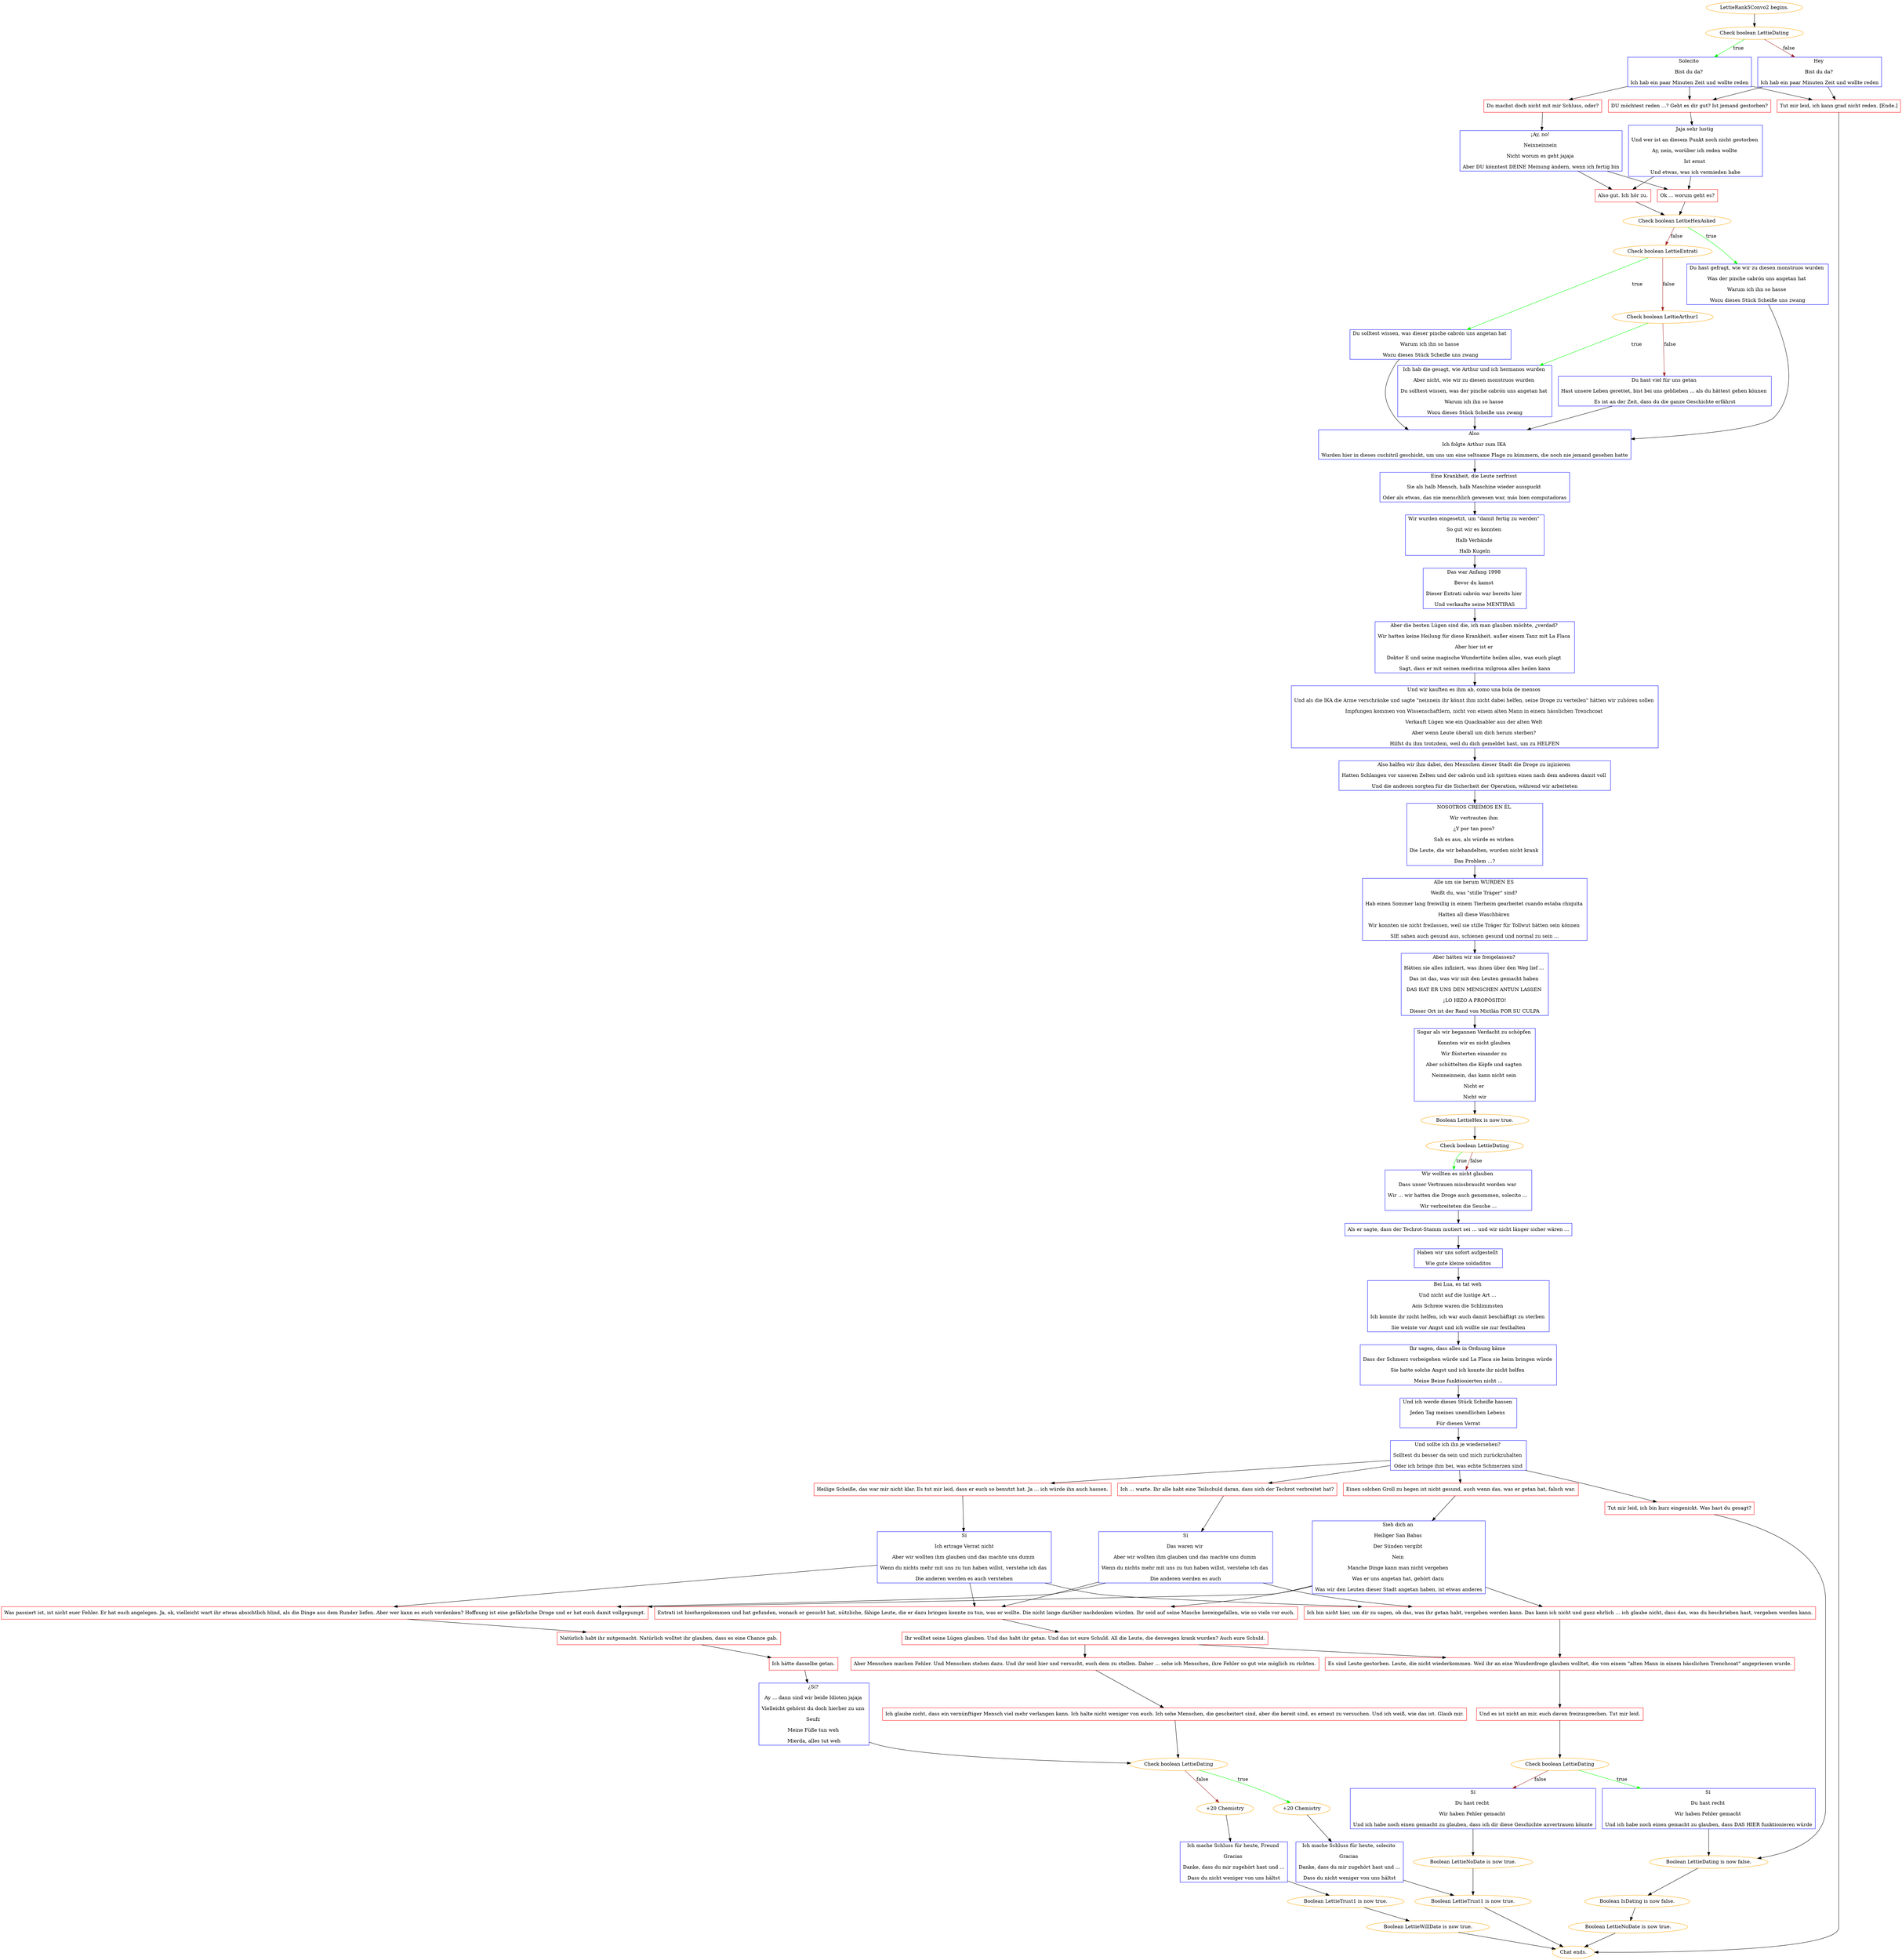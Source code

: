 digraph {
	"LettieRank5Convo2 begins." [color=orange];
		"LettieRank5Convo2 begins." -> j3526029970;
	j3526029970 [label="Check boolean LettieDating",color=orange];
		j3526029970 -> j257626083 [label=true,color=green];
		j3526029970 -> j2220009020 [label=false,color=brown];
	j257626083 [label="Solecito 
Bist du da? 
Ich hab ein paar Minuten Zeit und wollte reden",shape=box,color=blue];
		j257626083 -> j2888384362;
		j257626083 -> j217967774;
		j257626083 -> j1167524277;
	j2220009020 [label="Hey 
Bist du da? 
Ich hab ein paar Minuten Zeit und wollte reden",shape=box,color=blue];
		j2220009020 -> j217967774;
		j2220009020 -> j1167524277;
	j2888384362 [label="Du machst doch nicht mit mir Schluss, oder?",shape=box,color=red];
		j2888384362 -> j1120390920;
	j217967774 [label="DU möchtest reden ...? Geht es dir gut? Ist jemand gestorben?",shape=box,color=red];
		j217967774 -> j567038368;
	j1167524277 [label="Tut mir leid, ich kann grad nicht reden. [Ende.]",shape=box,color=red];
		j1167524277 -> "Chat ends.";
	j1120390920 [label="¡Ay, no! 
Neinneinnein 
Nicht worum es geht jajaja 
Aber DU könntest DEINE Meinung ändern, wenn ich fertig bin",shape=box,color=blue];
		j1120390920 -> j781616735;
		j1120390920 -> j3028424125;
	j567038368 [label="Jaja sehr lustig 
Und wer ist an diesem Punkt noch nicht gestorben 
Ay, nein, worüber ich reden wollte 
Ist ernst 
Und etwas, was ich vermieden habe",shape=box,color=blue];
		j567038368 -> j3028424125;
		j567038368 -> j781616735;
	"Chat ends." [color=orange];
	j781616735 [label="Ok ... worum geht es?",shape=box,color=red];
		j781616735 -> j2818670173;
	j3028424125 [label="Also gut. Ich hör zu.",shape=box,color=red];
		j3028424125 -> j2818670173;
	j2818670173 [label="Check boolean LettieHexAsked",color=orange];
		j2818670173 -> j33739092 [label=true,color=green];
		j2818670173 -> j3172424732 [label=false,color=brown];
	j33739092 [label="Du hast gefragt, wie wir zu diesen monstruos wurden 
Was der pinche cabrón uns angetan hat 
Warum ich ihn so hasse 
Wozu dieses Stück Scheiße uns zwang",shape=box,color=blue];
		j33739092 -> j456453339;
	j3172424732 [label="Check boolean LettieEntrati",color=orange];
		j3172424732 -> j4266055023 [label=true,color=green];
		j3172424732 -> j3038561522 [label=false,color=brown];
	j456453339 [label="Also 
Ich folgte Arthur zum IKA 
Wurden hier in dieses cuchitril geschickt, um uns um eine seltsame Plage zu kümmern, die noch nie jemand gesehen hatte",shape=box,color=blue];
		j456453339 -> j894173849;
	j4266055023 [label="Du solltest wissen, was dieser pinche cabrón uns angetan hat 
Warum ich ihn so hasse 
Wozu dieses Stück Scheiße uns zwang",shape=box,color=blue];
		j4266055023 -> j456453339;
	j3038561522 [label="Check boolean LettieArthur1",color=orange];
		j3038561522 -> j1770864353 [label=true,color=green];
		j3038561522 -> j4211007938 [label=false,color=brown];
	j894173849 [label="Eine Krankheit, die Leute zerfrisst 
Sie als halb Mensch, halb Maschine wieder ausspuckt 
Oder als etwas, das nie menschlich gewesen war, más bien computadoras",shape=box,color=blue];
		j894173849 -> j2115721472;
	j1770864353 [label="Ich hab die gesagt, wie Arthur und ich hermanos wurden 
Aber nicht, wie wir zu diesen monstruos wurden 
Du solltest wissen, was der pinche cabrón uns angetan hat 
Warum ich ihn so hasse 
Wozu dieses Stück Scheiße uns zwang",shape=box,color=blue];
		j1770864353 -> j456453339;
	j4211007938 [label="Du hast viel für uns getan 
Hast unsere Leben gerettet, bist bei uns geblieben ... als du hättest gehen können 
Es ist an der Zeit, dass du die ganze Geschichte erfährst",shape=box,color=blue];
		j4211007938 -> j456453339;
	j2115721472 [label="Wir wurden eingesetzt, um \"damit fertig zu werden\" 
So gut wir es konnten 
Halb Verbände 
Halb Kugeln",shape=box,color=blue];
		j2115721472 -> j2360617409;
	j2360617409 [label="Das war Anfang 1998 
Bevor du kamst 
Dieser Entrati cabrón war bereits hier 
Und verkaufte seine MENTIRAS",shape=box,color=blue];
		j2360617409 -> j304188779;
	j304188779 [label="Aber die besten Lügen sind die, ich man glauben möchte, ¿verdad? 
Wir hatten keine Heilung für diese Krankheit, außer einem Tanz mit La Flaca 
Aber hier ist er 
Doktor E und seine magische Wundertüte heilen alles, was euch plagt 
Sagt, dass er mit seinen medicina milgrosa alles heilen kann",shape=box,color=blue];
		j304188779 -> j3565443786;
	j3565443786 [label="Und wir kauften es ihm ab, como una bola de mensos 
Und als die IKA die Arme verschränke und sagte \"neinnein ihr könnt ihm nicht dabei helfen, seine Droge zu verteilen\" hätten wir zuhören sollen 
Impfungen kommen von Wissenschaftlern, nicht von einem alten Mann in einem hässlichen Trenchcoat 
Verkauft Lügen wie ein Quacksabler aus der alten Welt 
Aber wenn Leute überall um dich herum sterben? 
Hilfst du ihm trotzdem, weil du dich gemeldet hast, um zu HELFEN",shape=box,color=blue];
		j3565443786 -> j2643077571;
	j2643077571 [label="Also halfen wir ihm dabei, den Menschen dieser Stadt die Droge zu injizieren 
Hatten Schlangen vor unseren Zelten und der cabrón und ich spritzen einen nach dem anderen damit voll 
Und die anderen sorgten für die Sicherheit der Operation, während wir arbeiteten",shape=box,color=blue];
		j2643077571 -> j4014147635;
	j4014147635 [label="NOSOTROS CREÍMOS EN ÉL 
Wir vertrauten ihm 
¿Y por tan poco? 
Sah es aus, als würde es wirken 
Die Leute, die wir behandelten, wurden nicht krank 
Das Problem ...?",shape=box,color=blue];
		j4014147635 -> j1291968852;
	j1291968852 [label="Alle um sie herum WURDEN ES 
Weißt du, was \"stille Träger\" sind? 
Hab einen Sommer lang freiwillig in einem Tierheim gearbeitet cuando estaba chiquita 
Hatten all diese Waschbären 
Wir konnten sie nicht freilassen, weil sie stille Träger für Tollwut hätten sein können 
SIE sahen auch gesund aus, schienen gesund und normal zu sein ...",shape=box,color=blue];
		j1291968852 -> j2034031377;
	j2034031377 [label="Aber hätten wir sie freigelassen? 
Hätten sie alles infiziert, was ihnen über den Weg lief ... 
Das ist das, was wir mit den Leuten gemacht haben 
DAS HAT ER UNS DEN MENSCHEN ANTUN LASSEN 
¡LO HIZO A PROPÓSITO!
Dieser Ort ist der Rand von Mictlán POR SU CULPA",shape=box,color=blue];
		j2034031377 -> j3386892208;
	j3386892208 [label="Sogar als wir begannen Verdacht zu schöpfen 
Konnten wir es nicht glauben 
Wir flüsterten einander zu 
Aber schüttelten die Köpfe und sagten 
Neinneinnein, das kann nicht sein 
Nicht er 
Nicht wir",shape=box,color=blue];
		j3386892208 -> j1382766468;
	j1382766468 [label="Boolean LettieHex is now true.",color=orange];
		j1382766468 -> j86733959;
	j86733959 [label="Check boolean LettieDating",color=orange];
		j86733959 -> j4288554930 [label=true,color=green];
		j86733959 -> j4288554930 [label=false,color=brown];
	j4288554930 [label="Wir wollten es nicht glauben 
Dass unser Vertrauen missbraucht worden war 
Wir ... wir hatten die Droge auch genommen, solecito ... 
Wir verbreiteten die Seuche ...",shape=box,color=blue];
		j4288554930 -> j1736056273;
	j1736056273 [label="Als er sagte, dass der Techrot-Stamm mutiert sei ... und wir nicht länger sicher wären ...",shape=box,color=blue];
		j1736056273 -> j2474848544;
	j2474848544 [label="Haben wir uns sofort aufgestellt 
Wie gute kleine soldaditos",shape=box,color=blue];
		j2474848544 -> j198229237;
	j198229237 [label="Bei Lua, es tat weh 
Und nicht auf die lustige Art ... 
Aois Schreie waren die Schlimmsten 
Ich konnte ihr nicht helfen, ich war auch damit beschäftigt zu sterben 
Sie weinte vor Angst und ich wollte sie nur festhalten",shape=box,color=blue];
		j198229237 -> j3735742800;
	j3735742800 [label="Ihr sagen, dass alles in Ordnung käme 
Dass der Schmerz vorbeigehen würde und La Flaca sie heim bringen würde 
Sie hatte solche Angst und ich konnte ihr nicht helfen 
Meine Beine funktionierten nicht ...",shape=box,color=blue];
		j3735742800 -> j3458189096;
	j3458189096 [label="Und ich werde dieses Stück Scheiße hassen 
Jeden Tag meines unendlichen Lebens 
Für diesen Verrat",shape=box,color=blue];
		j3458189096 -> j3963430112;
	j3963430112 [label="Und sollte ich ihn je wiedersehen? 
Solltest du besser da sein und mich zurückzuhalten 
Oder ich bringe ihm bei, was echte Schmerzen sind",shape=box,color=blue];
		j3963430112 -> j1005887888;
		j3963430112 -> j1503208393;
		j3963430112 -> j2626860516;
		j3963430112 -> j879818286;
	j1005887888 [label="Einen solchen Groll zu hegen ist nicht gesund, auch wenn das, was er getan hat, falsch war.",shape=box,color=red];
		j1005887888 -> j2343463388;
	j1503208393 [label="Heilige Scheiße, das war mir nicht klar. Es tut mir leid, dass er euch so benutzt hat. Ja ... ich würde ihn auch hassen.",shape=box,color=red];
		j1503208393 -> j3190311166;
	j2626860516 [label="Ich ... warte. Ihr alle habt eine Teilschuld daran, dass sich der Techrot verbreitet hat?",shape=box,color=red];
		j2626860516 -> j4035585361;
	j879818286 [label="Tut mir leid, ich bin kurz eingenickt. Was hast du gesagt?",shape=box,color=red];
		j879818286 -> j2548450594;
	j2343463388 [label="Sieh dich an 
Heiliger San Babas 
Der Sünden vergibt 
Nein 
Manche Dinge kann man nicht vergeben 
Was er uns angetan hat, gehört dazu 
Was wir den Leuten dieser Stadt angetan haben, ist etwas anderes",shape=box,color=blue];
		j2343463388 -> j2856157941;
		j2343463388 -> j3029118421;
		j2343463388 -> j3474140554;
	j3190311166 [label="Sí
Ich ertrage Verrat nicht
Aber wir wollten ihm glauben und das machte uns dumm 
Wenn du nichts mehr mit uns zu tun haben willst, verstehe ich das 
Die anderen werden es auch verstehen",shape=box,color=blue];
		j3190311166 -> j2856157941;
		j3190311166 -> j3029118421;
		j3190311166 -> j3474140554;
	j4035585361 [label="Sí
Das waren wir 
Aber wir wollten ihm glauben und das machte uns dumm 
Wenn du nichts mehr mit uns zu tun haben willst, verstehe ich das 
Die anderen werden es auch",shape=box,color=blue];
		j4035585361 -> j2856157941;
		j4035585361 -> j3029118421;
		j4035585361 -> j3474140554;
	j2548450594 [label="Boolean LettieDating is now false.",color=orange];
		j2548450594 -> j4086907321;
	j2856157941 [label="Ich bin nicht hier, um dir zu sagen, ob das, was ihr getan habt, vergeben werden kann. Das kann ich nicht und ganz ehrlich ... ich glaube nicht, dass das, was du beschrieben hast, vergeben werden kann.",shape=box,color=red];
		j2856157941 -> j2733258054;
	j3029118421 [label="Entrati ist hierhergekommen und hat gefunden, wonach er gesucht hat, nützliche, fähige Leute, die er dazu bringen konnte zu tun, was er wollte. Die nicht lange darüber nachdenken würden. Ihr seid auf seine Masche hereingefallen, wie so viele vor euch.",shape=box,color=red];
		j3029118421 -> j3106160119;
	j3474140554 [label="Was passiert ist, ist nicht euer Fehler. Er hat euch angelogen. Ja, ok, vielleicht wart ihr etwas absichtlich blind, als die Dinge aus dem Runder liefen. Aber wer kann es euch verdenken? Hoffnung ist eine gefährliche Droge und er hat euch damit vollgepumpt.",shape=box,color=red];
		j3474140554 -> j3006480885;
	j4086907321 [label="Boolean IsDating is now false.",color=orange];
		j4086907321 -> j2703113057;
	j2733258054 [label="Es sind Leute gestorben. Leute, die nicht wiederkommen. Weil ihr an eine Wunderdroge glauben wolltet, die von einem \"alten Mann in einem hässlichen Trenchcoat\" angepriesen wurde.",shape=box,color=red];
		j2733258054 -> j2390613053;
	j3106160119 [label="Ihr wolltet seine Lügen glauben. Und das habt ihr getan. Und das ist eure Schuld. All die Leute, die deswegen krank wurden? Auch eure Schuld.",shape=box,color=red];
		j3106160119 -> j2733258054;
		j3106160119 -> j2581662321;
	j3006480885 [label="Natürlich habt ihr mitgemacht. Natürlich wolltet ihr glauben, dass es eine Chance gab.",shape=box,color=red];
		j3006480885 -> j395268692;
	j2703113057 [label="Boolean LettieNoDate is now true.",color=orange];
		j2703113057 -> "Chat ends.";
	j2390613053 [label="Und es ist nicht an mir, euch davon freizusprechen. Tut mir leid.",shape=box,color=red];
		j2390613053 -> j44039935;
	j2581662321 [label="Aber Menschen machen Fehler. Und Menschen stehen dazu. Und ihr seid hier und versucht, euch dem zu stellen. Daher ... sehe ich Menschen, ihre Fehler so gut wie möglich zu richten.",shape=box,color=red];
		j2581662321 -> j1999871808;
	j395268692 [label="Ich hätte dasselbe getan.",shape=box,color=red];
		j395268692 -> j1448609020;
	j44039935 [label="Check boolean LettieDating",color=orange];
		j44039935 -> j1149099422 [label=true,color=green];
		j44039935 -> j4075258606 [label=false,color=brown];
	j1999871808 [label="Ich glaube nicht, dass ein vernünftiger Mensch viel mehr verlangen kann. Ich halte nicht weniger von euch. Ich sehe Menschen, die gescheitert sind, aber die bereit sind, es erneut zu versuchen. Und ich weiß, wie das ist. Glaub mir.",shape=box,color=red];
		j1999871808 -> j1927512488;
	j1448609020 [label="¿Sí? 
Ay ... dann sind wir beide Idioten jajaja 
Vielleicht gehörst du doch hierher zu uns 
Seufz 
Meine Füße tun weh 
Mierda, alles tut weh",shape=box,color=blue];
		j1448609020 -> j1927512488;
	j1149099422 [label="Sí 
Du hast recht 
Wir haben Fehler gemacht 
Und ich habe noch einen gemacht zu glauben, dass DAS HIER funktionieren würde",shape=box,color=blue];
		j1149099422 -> j2548450594;
	j4075258606 [label="Sí
Du hast recht 
Wir haben Fehler gemacht 
Und ich habe noch einen gemacht zu glauben, dass ich dir diese Geschichte anvertrauen könnte",shape=box,color=blue];
		j4075258606 -> j193369797;
	j1927512488 [label="Check boolean LettieDating",color=orange];
		j1927512488 -> j2005684415 [label=true,color=green];
		j1927512488 -> j1818043398 [label=false,color=brown];
	j193369797 [label="Boolean LettieNoDate is now true.",color=orange];
		j193369797 -> j2643525984;
	j2005684415 [label="+20 Chemistry",color=orange];
		j2005684415 -> j322671013;
	j1818043398 [label="+20 Chemistry",color=orange];
		j1818043398 -> j842163946;
	j2643525984 [label="Boolean LettieTrust1 is now true.",color=orange];
		j2643525984 -> "Chat ends.";
	j322671013 [label="Ich mache Schluss für heute, solecito 
Gracias 
Danke, dass du mir zugehört hast und ...
Dass du nicht weniger von uns hältst",shape=box,color=blue];
		j322671013 -> j2643525984;
	j842163946 [label="Ich mache Schluss für heute, Freund 
Gracias 
Danke, dass du mir zugehört hast und ...
Dass du nicht weniger von uns hältst",shape=box,color=blue];
		j842163946 -> j4291310321;
	j4291310321 [label="Boolean LettieTrust1 is now true.",color=orange];
		j4291310321 -> j2129367046;
	j2129367046 [label="Boolean LettieWillDate is now true.",color=orange];
		j2129367046 -> "Chat ends.";
}